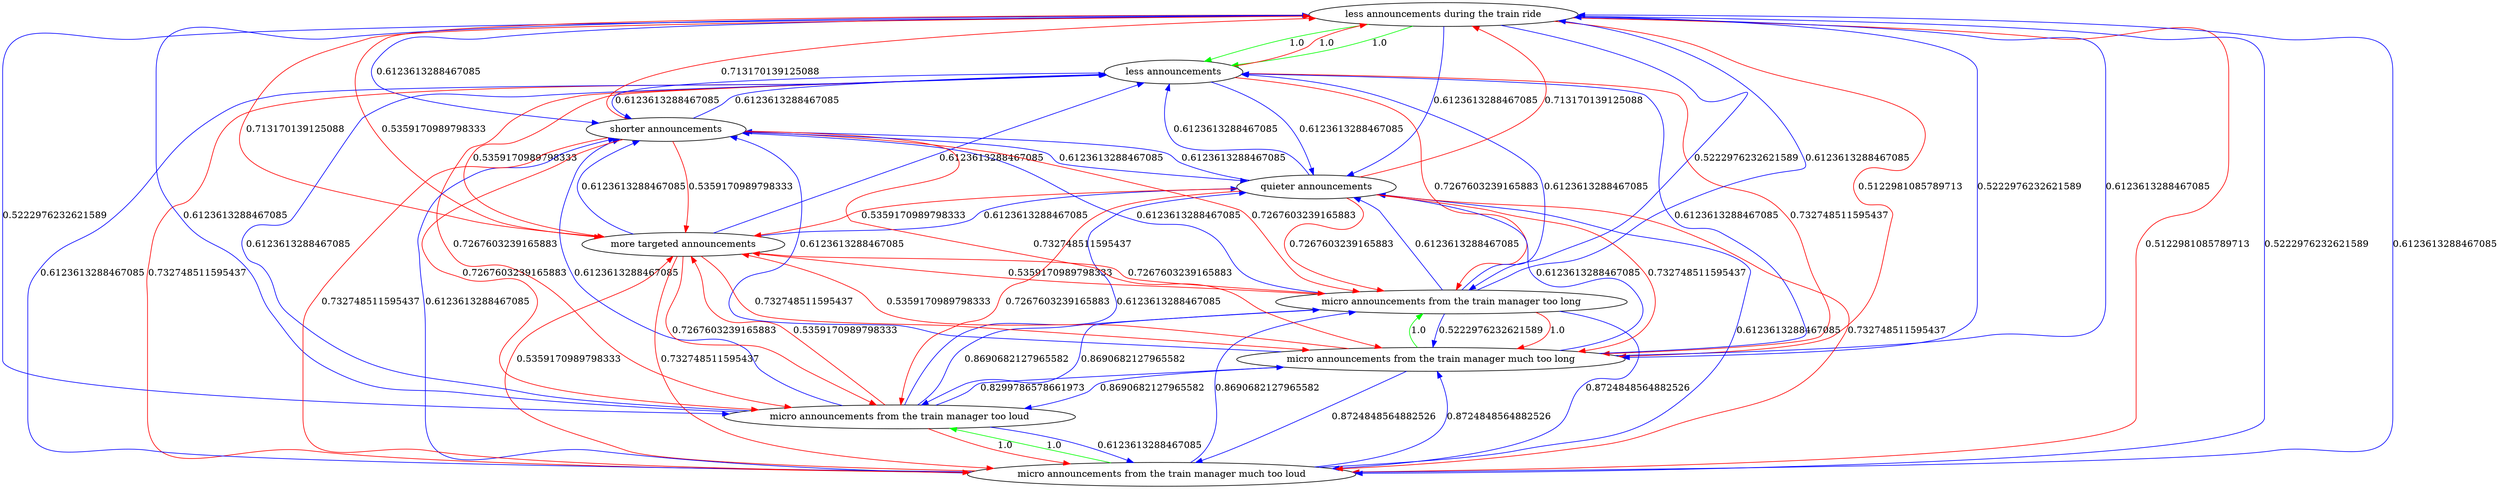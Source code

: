 digraph rawGraph {
"less announcements during the train ride";"less announcements";"micro announcements from the train manager much too loud";"micro announcements from the train manager too loud";"micro announcements from the train manager much too long";"micro announcements from the train manager too long";"more targeted announcements";"quieter announcements";"shorter announcements";"less announcements during the train ride" -> "less announcements" [label=1.0] [color=green]
"less announcements during the train ride" -> "less announcements" [label=1.0] [color=green]
"less announcements" -> "less announcements during the train ride" [label=1.0] [color=red]
"micro announcements from the train manager much too loud" -> "micro announcements from the train manager too loud" [label=1.0] [color=green]
"micro announcements from the train manager too loud" -> "micro announcements from the train manager much too loud" [label=1.0] [color=red]
"less announcements during the train ride" -> "micro announcements from the train manager much too loud" [label=0.5122981085789713] [color=red]
"less announcements during the train ride" -> "micro announcements from the train manager too loud" [label=0.5222976232621589] [color=blue]
"less announcements" -> "micro announcements from the train manager much too loud" [label=0.732748511595437] [color=red]
"less announcements" -> "micro announcements from the train manager too loud" [label=0.7267603239165883] [color=red]
"micro announcements from the train manager much too loud" -> "less announcements during the train ride" [label=0.6123613288467085] [color=blue]
"micro announcements from the train manager much too loud" -> "less announcements" [label=0.6123613288467085] [color=blue]
"micro announcements from the train manager too loud" -> "less announcements during the train ride" [label=0.6123613288467085] [color=blue]
"micro announcements from the train manager too loud" -> "less announcements" [label=0.6123613288467085] [color=blue]
"micro announcements from the train manager much too long" -> "micro announcements from the train manager too long" [label=1.0] [color=green]
"micro announcements from the train manager too long" -> "micro announcements from the train manager much too long" [label=1.0] [color=red]
"less announcements during the train ride" -> "micro announcements from the train manager much too long" [label=0.5122981085789713] [color=red]
"less announcements during the train ride" -> "micro announcements from the train manager too long" [label=0.5222976232621589] [color=blue]
"less announcements" -> "micro announcements from the train manager much too long" [label=0.732748511595437] [color=red]
"less announcements" -> "micro announcements from the train manager too long" [label=0.7267603239165883] [color=red]
"micro announcements from the train manager much too loud" -> "micro announcements from the train manager much too long" [label=0.8724848564882526] [color=blue]
"micro announcements from the train manager much too loud" -> "micro announcements from the train manager too long" [label=0.8690682127965582] [color=blue]
"micro announcements from the train manager too loud" -> "micro announcements from the train manager much too long" [label=0.8299786578661973] [color=blue]
"micro announcements from the train manager too loud" -> "micro announcements from the train manager too long" [label=0.8690682127965582] [color=blue]
"micro announcements from the train manager much too long" -> "less announcements during the train ride" [label=0.6123613288467085] [color=blue]
"micro announcements from the train manager much too long" -> "less announcements" [label=0.6123613288467085] [color=blue]
"micro announcements from the train manager much too long" -> "micro announcements from the train manager much too loud" [label=0.8724848564882526] [color=blue]
"micro announcements from the train manager much too long" -> "micro announcements from the train manager too loud" [label=0.8690682127965582] [color=blue]
"micro announcements from the train manager too long" -> "less announcements during the train ride" [label=0.6123613288467085] [color=blue]
"micro announcements from the train manager too long" -> "less announcements" [label=0.6123613288467085] [color=blue]
"micro announcements from the train manager too long" -> "micro announcements from the train manager much too loud" [label=0.8724848564882526] [color=blue]
"micro announcements from the train manager too long" -> "micro announcements from the train manager too loud" [label=0.8690682127965582] [color=blue]
"less announcements during the train ride" -> "more targeted announcements" [label=0.5359170989798333] [color=red]
"less announcements" -> "more targeted announcements" [label=0.5359170989798333] [color=red]
"micro announcements from the train manager much too loud" -> "more targeted announcements" [label=0.5359170989798333] [color=red]
"micro announcements from the train manager too loud" -> "more targeted announcements" [label=0.5359170989798333] [color=red]
"micro announcements from the train manager much too long" -> "more targeted announcements" [label=0.5359170989798333] [color=red]
"micro announcements from the train manager too long" -> "more targeted announcements" [label=0.5359170989798333] [color=red]
"more targeted announcements" -> "less announcements during the train ride" [label=0.713170139125088] [color=red]
"more targeted announcements" -> "less announcements" [label=0.6123613288467085] [color=blue]
"more targeted announcements" -> "micro announcements from the train manager much too loud" [label=0.732748511595437] [color=red]
"more targeted announcements" -> "micro announcements from the train manager too loud" [label=0.7267603239165883] [color=red]
"more targeted announcements" -> "micro announcements from the train manager much too long" [label=0.732748511595437] [color=red]
"more targeted announcements" -> "micro announcements from the train manager too long" [label=0.7267603239165883] [color=red]
"less announcements during the train ride" -> "quieter announcements" [label=0.6123613288467085] [color=blue]
"less announcements" -> "quieter announcements" [label=0.6123613288467085] [color=blue]
"micro announcements from the train manager much too loud" -> "quieter announcements" [label=0.6123613288467085] [color=blue]
"micro announcements from the train manager too loud" -> "quieter announcements" [label=0.6123613288467085] [color=blue]
"micro announcements from the train manager much too long" -> "quieter announcements" [label=0.6123613288467085] [color=blue]
"micro announcements from the train manager too long" -> "quieter announcements" [label=0.6123613288467085] [color=blue]
"more targeted announcements" -> "quieter announcements" [label=0.6123613288467085] [color=blue]
"quieter announcements" -> "less announcements during the train ride" [label=0.713170139125088] [color=red]
"quieter announcements" -> "less announcements" [label=0.6123613288467085] [color=blue]
"quieter announcements" -> "micro announcements from the train manager much too loud" [label=0.732748511595437] [color=red]
"quieter announcements" -> "micro announcements from the train manager too loud" [label=0.7267603239165883] [color=red]
"quieter announcements" -> "micro announcements from the train manager much too long" [label=0.732748511595437] [color=red]
"quieter announcements" -> "micro announcements from the train manager too long" [label=0.7267603239165883] [color=red]
"quieter announcements" -> "more targeted announcements" [label=0.5359170989798333] [color=red]
"less announcements during the train ride" -> "shorter announcements" [label=0.6123613288467085] [color=blue]
"less announcements" -> "shorter announcements" [label=0.6123613288467085] [color=blue]
"micro announcements from the train manager much too loud" -> "shorter announcements" [label=0.6123613288467085] [color=blue]
"micro announcements from the train manager too loud" -> "shorter announcements" [label=0.6123613288467085] [color=blue]
"micro announcements from the train manager much too long" -> "shorter announcements" [label=0.6123613288467085] [color=blue]
"micro announcements from the train manager too long" -> "shorter announcements" [label=0.6123613288467085] [color=blue]
"more targeted announcements" -> "shorter announcements" [label=0.6123613288467085] [color=blue]
"quieter announcements" -> "shorter announcements" [label=0.6123613288467085] [color=blue]
"shorter announcements" -> "less announcements during the train ride" [label=0.713170139125088] [color=red]
"shorter announcements" -> "less announcements" [label=0.6123613288467085] [color=blue]
"shorter announcements" -> "micro announcements from the train manager much too loud" [label=0.732748511595437] [color=red]
"shorter announcements" -> "micro announcements from the train manager too loud" [label=0.7267603239165883] [color=red]
"shorter announcements" -> "micro announcements from the train manager much too long" [label=0.732748511595437] [color=red]
"shorter announcements" -> "micro announcements from the train manager too long" [label=0.7267603239165883] [color=red]
"shorter announcements" -> "more targeted announcements" [label=0.5359170989798333] [color=red]
"shorter announcements" -> "quieter announcements" [label=0.6123613288467085] [color=blue]
"less announcements during the train ride" -> "micro announcements from the train manager much too long" [label=0.5222976232621589] [color=blue]
"less announcements during the train ride" -> "micro announcements from the train manager much too loud" [label=0.5222976232621589] [color=blue]
"micro announcements from the train manager too loud" -> "micro announcements from the train manager much too loud" [label=0.6123613288467085] [color=blue]
"micro announcements from the train manager too long" -> "micro announcements from the train manager much too long" [label=0.5222976232621589] [color=blue]
}